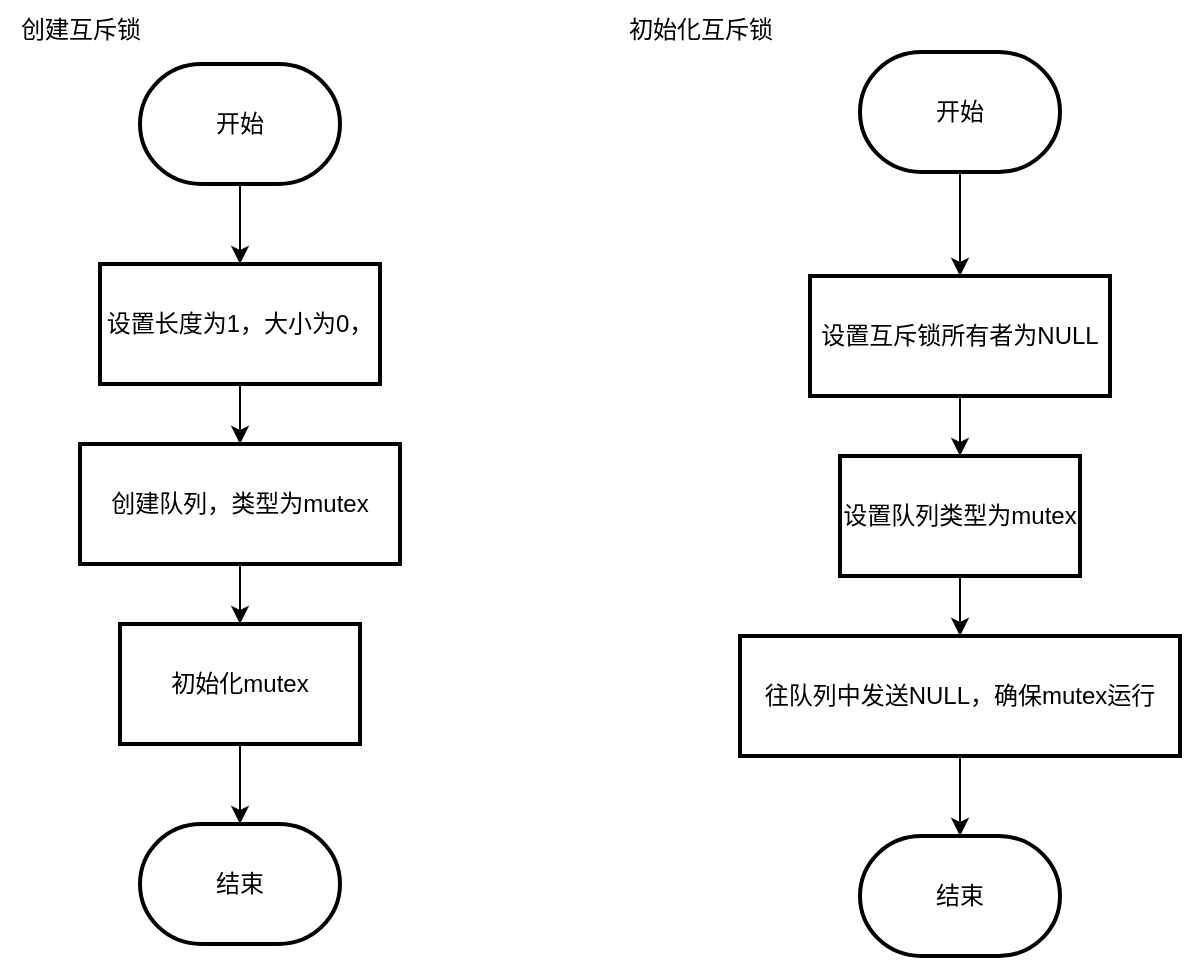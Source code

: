 <mxfile version="21.6.8" type="device">
  <diagram name="第 1 页" id="V7XUMR9VSsDSSoY-HrdD">
    <mxGraphModel dx="875" dy="524" grid="1" gridSize="10" guides="1" tooltips="1" connect="1" arrows="1" fold="1" page="1" pageScale="1" pageWidth="1169" pageHeight="1654" math="0" shadow="0">
      <root>
        <mxCell id="0" />
        <mxCell id="1" parent="0" />
        <mxCell id="NfqnXl31VU3QwW5J81qI-5" value="" style="edgeStyle=orthogonalEdgeStyle;rounded=0;orthogonalLoop=1;jettySize=auto;html=1;" edge="1" parent="1" source="NfqnXl31VU3QwW5J81qI-1" target="NfqnXl31VU3QwW5J81qI-4">
          <mxGeometry relative="1" as="geometry" />
        </mxCell>
        <mxCell id="NfqnXl31VU3QwW5J81qI-1" value="开始" style="strokeWidth=2;html=1;shape=mxgraph.flowchart.terminator;whiteSpace=wrap;" vertex="1" parent="1">
          <mxGeometry x="90" y="190" width="100" height="60" as="geometry" />
        </mxCell>
        <mxCell id="NfqnXl31VU3QwW5J81qI-9" value="" style="edgeStyle=orthogonalEdgeStyle;rounded=0;orthogonalLoop=1;jettySize=auto;html=1;" edge="1" parent="1" source="NfqnXl31VU3QwW5J81qI-4" target="NfqnXl31VU3QwW5J81qI-8">
          <mxGeometry relative="1" as="geometry" />
        </mxCell>
        <mxCell id="NfqnXl31VU3QwW5J81qI-4" value="设置长度为1，大小为0，" style="whiteSpace=wrap;html=1;strokeWidth=2;" vertex="1" parent="1">
          <mxGeometry x="70" y="290" width="140" height="60" as="geometry" />
        </mxCell>
        <mxCell id="NfqnXl31VU3QwW5J81qI-11" value="" style="edgeStyle=orthogonalEdgeStyle;rounded=0;orthogonalLoop=1;jettySize=auto;html=1;" edge="1" parent="1" source="NfqnXl31VU3QwW5J81qI-8" target="NfqnXl31VU3QwW5J81qI-10">
          <mxGeometry relative="1" as="geometry" />
        </mxCell>
        <mxCell id="NfqnXl31VU3QwW5J81qI-8" value="创建队列，类型为mutex" style="whiteSpace=wrap;html=1;strokeWidth=2;" vertex="1" parent="1">
          <mxGeometry x="60" y="380" width="160" height="60" as="geometry" />
        </mxCell>
        <mxCell id="NfqnXl31VU3QwW5J81qI-14" value="" style="edgeStyle=orthogonalEdgeStyle;rounded=0;orthogonalLoop=1;jettySize=auto;html=1;" edge="1" parent="1" source="NfqnXl31VU3QwW5J81qI-10" target="NfqnXl31VU3QwW5J81qI-12">
          <mxGeometry relative="1" as="geometry" />
        </mxCell>
        <mxCell id="NfqnXl31VU3QwW5J81qI-10" value="初始化mutex" style="whiteSpace=wrap;html=1;strokeWidth=2;" vertex="1" parent="1">
          <mxGeometry x="80" y="470" width="120" height="60" as="geometry" />
        </mxCell>
        <mxCell id="NfqnXl31VU3QwW5J81qI-12" value="结束" style="strokeWidth=2;html=1;shape=mxgraph.flowchart.terminator;whiteSpace=wrap;" vertex="1" parent="1">
          <mxGeometry x="90" y="570" width="100" height="60" as="geometry" />
        </mxCell>
        <mxCell id="NfqnXl31VU3QwW5J81qI-16" value="创建互斥锁" style="text;html=1;align=center;verticalAlign=middle;resizable=0;points=[];autosize=1;strokeColor=none;fillColor=none;" vertex="1" parent="1">
          <mxGeometry x="20" y="158" width="80" height="30" as="geometry" />
        </mxCell>
        <mxCell id="NfqnXl31VU3QwW5J81qI-17" value="初始化互斥锁" style="text;html=1;align=center;verticalAlign=middle;resizable=0;points=[];autosize=1;strokeColor=none;fillColor=none;" vertex="1" parent="1">
          <mxGeometry x="320" y="158" width="100" height="30" as="geometry" />
        </mxCell>
        <mxCell id="NfqnXl31VU3QwW5J81qI-20" value="" style="edgeStyle=orthogonalEdgeStyle;rounded=0;orthogonalLoop=1;jettySize=auto;html=1;" edge="1" parent="1" source="NfqnXl31VU3QwW5J81qI-18" target="NfqnXl31VU3QwW5J81qI-19">
          <mxGeometry relative="1" as="geometry" />
        </mxCell>
        <mxCell id="NfqnXl31VU3QwW5J81qI-18" value="开始" style="strokeWidth=2;html=1;shape=mxgraph.flowchart.terminator;whiteSpace=wrap;" vertex="1" parent="1">
          <mxGeometry x="450" y="184" width="100" height="60" as="geometry" />
        </mxCell>
        <mxCell id="NfqnXl31VU3QwW5J81qI-22" value="" style="edgeStyle=orthogonalEdgeStyle;rounded=0;orthogonalLoop=1;jettySize=auto;html=1;" edge="1" parent="1" source="NfqnXl31VU3QwW5J81qI-19" target="NfqnXl31VU3QwW5J81qI-21">
          <mxGeometry relative="1" as="geometry" />
        </mxCell>
        <mxCell id="NfqnXl31VU3QwW5J81qI-19" value="设置互斥锁所有者为NULL" style="whiteSpace=wrap;html=1;strokeWidth=2;" vertex="1" parent="1">
          <mxGeometry x="425" y="296" width="150" height="60" as="geometry" />
        </mxCell>
        <mxCell id="NfqnXl31VU3QwW5J81qI-24" value="" style="edgeStyle=orthogonalEdgeStyle;rounded=0;orthogonalLoop=1;jettySize=auto;html=1;" edge="1" parent="1" source="NfqnXl31VU3QwW5J81qI-21" target="NfqnXl31VU3QwW5J81qI-23">
          <mxGeometry relative="1" as="geometry" />
        </mxCell>
        <mxCell id="NfqnXl31VU3QwW5J81qI-21" value="设置队列类型为mutex" style="whiteSpace=wrap;html=1;strokeWidth=2;" vertex="1" parent="1">
          <mxGeometry x="440" y="386" width="120" height="60" as="geometry" />
        </mxCell>
        <mxCell id="NfqnXl31VU3QwW5J81qI-26" value="" style="edgeStyle=orthogonalEdgeStyle;rounded=0;orthogonalLoop=1;jettySize=auto;html=1;" edge="1" parent="1" source="NfqnXl31VU3QwW5J81qI-23" target="NfqnXl31VU3QwW5J81qI-25">
          <mxGeometry relative="1" as="geometry" />
        </mxCell>
        <mxCell id="NfqnXl31VU3QwW5J81qI-23" value="往队列中发送NULL，确保mutex运行" style="whiteSpace=wrap;html=1;strokeWidth=2;" vertex="1" parent="1">
          <mxGeometry x="390" y="476" width="220" height="60" as="geometry" />
        </mxCell>
        <mxCell id="NfqnXl31VU3QwW5J81qI-25" value="结束" style="strokeWidth=2;html=1;shape=mxgraph.flowchart.terminator;whiteSpace=wrap;" vertex="1" parent="1">
          <mxGeometry x="450" y="576" width="100" height="60" as="geometry" />
        </mxCell>
      </root>
    </mxGraphModel>
  </diagram>
</mxfile>
